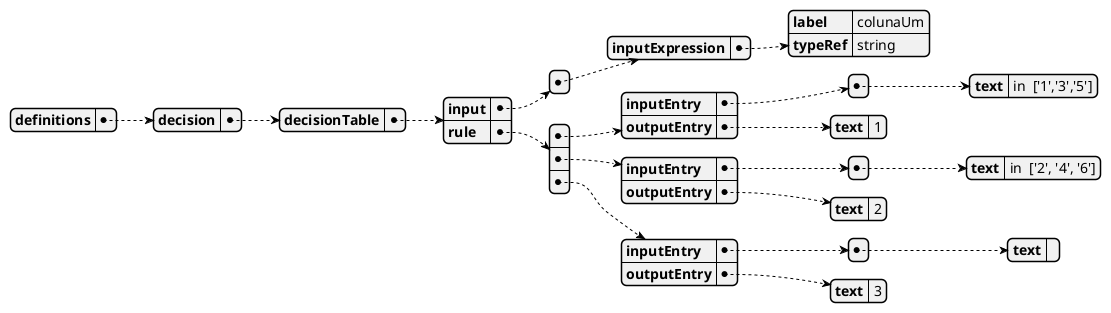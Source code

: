 @startjson
{
    "definitions": {
        "decision": {
            "decisionTable": {
                "input": [
                    {
                        "inputExpression": {
                            "label": "colunaUm",
                            "typeRef": "string"
                        }
                    }
                ],
                "rule": [
                    {
                        "inputEntry": [
                            {
                                "text": "in  ['1','3','5']"
                            }
                        ],
                        "outputEntry": {
                            "text": "1"
                        }
                    },
                    {
                        "inputEntry": [
                            {
                                "text": "in  ['2', '4', '6']"
                            }
                        ],
                        "outputEntry": {
                            "text": "2"
                        }
                    },
                    {
                        "inputEntry": [
                            {
                                "text": ""
                            }
                        ],
                        "outputEntry": {
                            "text": "3"
                        }
                    }
                ]
            }
        }
    }
}
@endjson